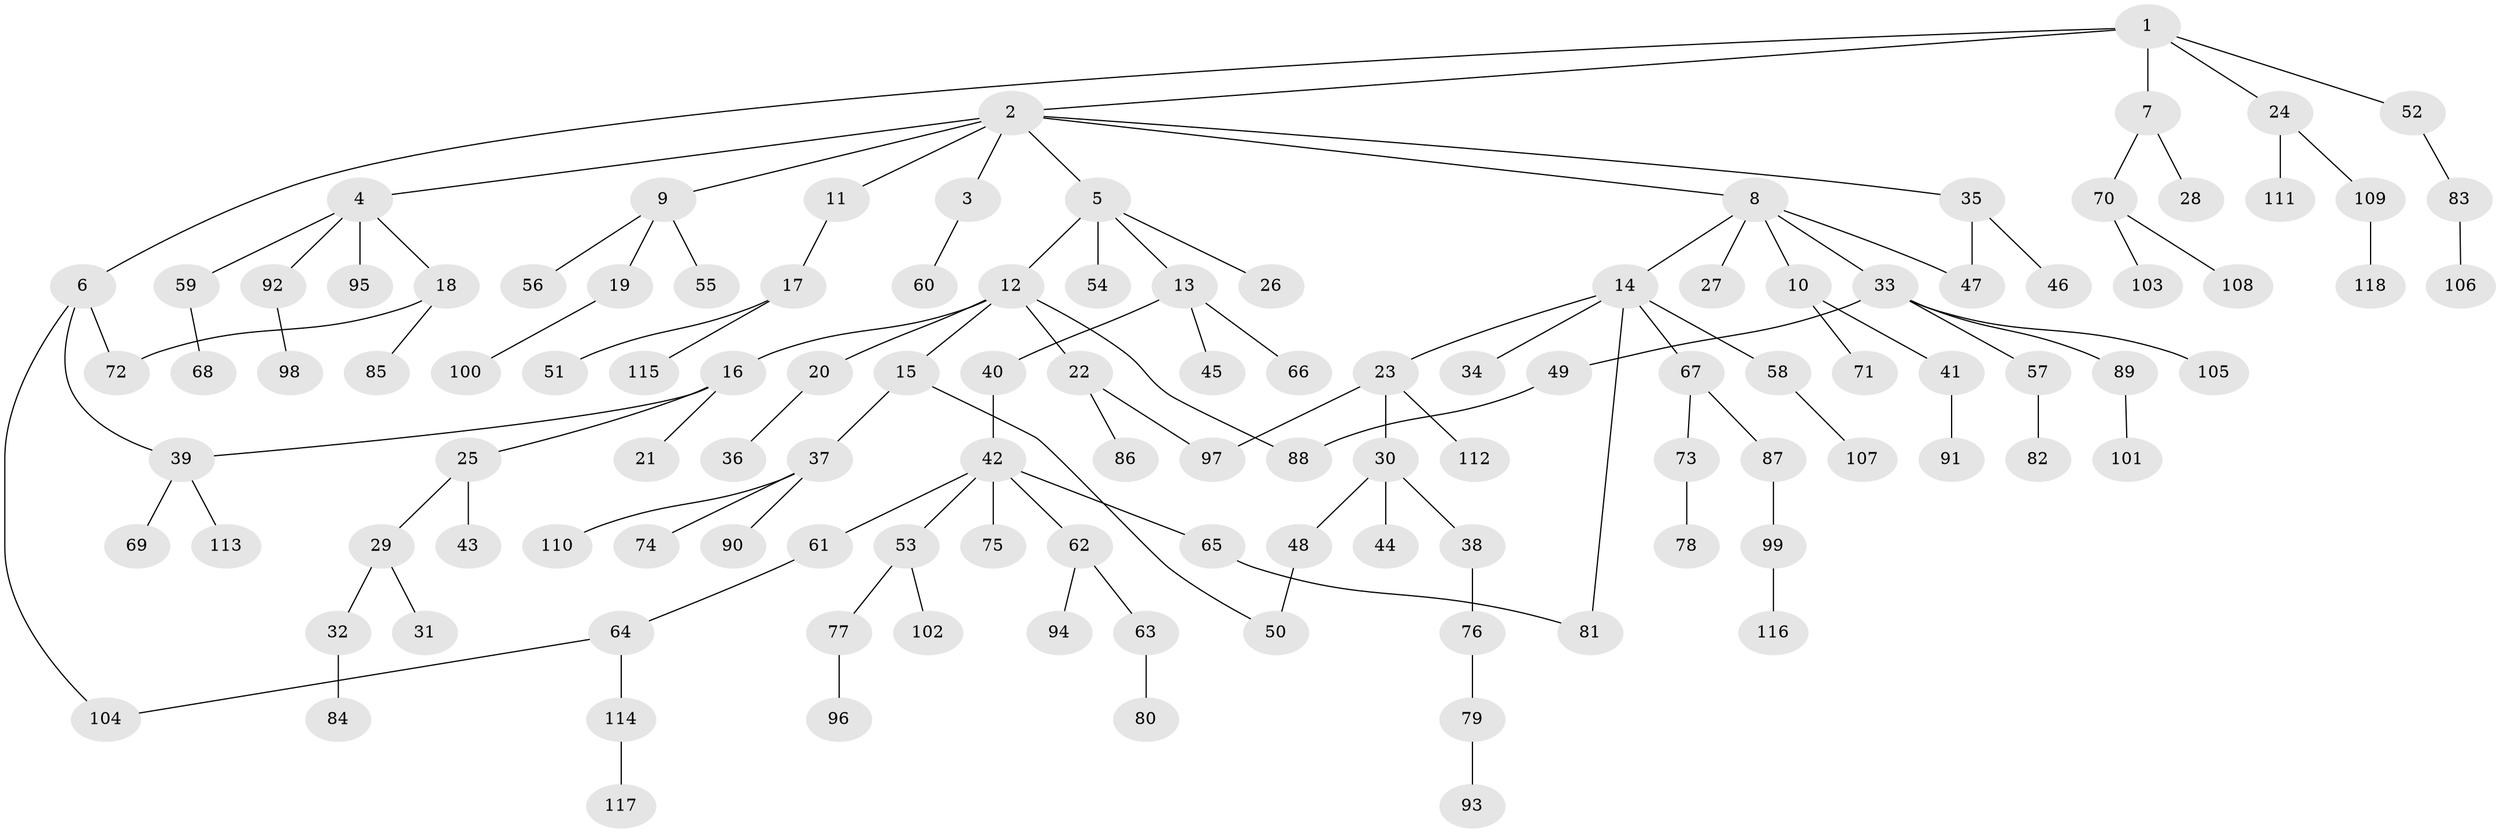 // coarse degree distribution, {11: 0.014285714285714285, 2: 0.2714285714285714, 3: 0.07142857142857142, 5: 0.04285714285714286, 4: 0.08571428571428572, 6: 0.04285714285714286, 1: 0.4714285714285714}
// Generated by graph-tools (version 1.1) at 2025/17/03/04/25 18:17:07]
// undirected, 118 vertices, 125 edges
graph export_dot {
graph [start="1"]
  node [color=gray90,style=filled];
  1;
  2;
  3;
  4;
  5;
  6;
  7;
  8;
  9;
  10;
  11;
  12;
  13;
  14;
  15;
  16;
  17;
  18;
  19;
  20;
  21;
  22;
  23;
  24;
  25;
  26;
  27;
  28;
  29;
  30;
  31;
  32;
  33;
  34;
  35;
  36;
  37;
  38;
  39;
  40;
  41;
  42;
  43;
  44;
  45;
  46;
  47;
  48;
  49;
  50;
  51;
  52;
  53;
  54;
  55;
  56;
  57;
  58;
  59;
  60;
  61;
  62;
  63;
  64;
  65;
  66;
  67;
  68;
  69;
  70;
  71;
  72;
  73;
  74;
  75;
  76;
  77;
  78;
  79;
  80;
  81;
  82;
  83;
  84;
  85;
  86;
  87;
  88;
  89;
  90;
  91;
  92;
  93;
  94;
  95;
  96;
  97;
  98;
  99;
  100;
  101;
  102;
  103;
  104;
  105;
  106;
  107;
  108;
  109;
  110;
  111;
  112;
  113;
  114;
  115;
  116;
  117;
  118;
  1 -- 2;
  1 -- 6;
  1 -- 7;
  1 -- 24;
  1 -- 52;
  2 -- 3;
  2 -- 4;
  2 -- 5;
  2 -- 8;
  2 -- 9;
  2 -- 11;
  2 -- 35;
  3 -- 60;
  4 -- 18;
  4 -- 59;
  4 -- 92;
  4 -- 95;
  5 -- 12;
  5 -- 13;
  5 -- 26;
  5 -- 54;
  6 -- 39;
  6 -- 72;
  6 -- 104;
  7 -- 28;
  7 -- 70;
  8 -- 10;
  8 -- 14;
  8 -- 27;
  8 -- 33;
  8 -- 47;
  9 -- 19;
  9 -- 55;
  9 -- 56;
  10 -- 41;
  10 -- 71;
  11 -- 17;
  12 -- 15;
  12 -- 16;
  12 -- 20;
  12 -- 22;
  12 -- 88;
  13 -- 40;
  13 -- 45;
  13 -- 66;
  14 -- 23;
  14 -- 34;
  14 -- 58;
  14 -- 67;
  14 -- 81;
  15 -- 37;
  15 -- 50;
  16 -- 21;
  16 -- 25;
  16 -- 39;
  17 -- 51;
  17 -- 115;
  18 -- 85;
  18 -- 72;
  19 -- 100;
  20 -- 36;
  22 -- 86;
  22 -- 97;
  23 -- 30;
  23 -- 112;
  23 -- 97;
  24 -- 109;
  24 -- 111;
  25 -- 29;
  25 -- 43;
  29 -- 31;
  29 -- 32;
  30 -- 38;
  30 -- 44;
  30 -- 48;
  32 -- 84;
  33 -- 49;
  33 -- 57;
  33 -- 89;
  33 -- 105;
  35 -- 46;
  35 -- 47;
  37 -- 74;
  37 -- 90;
  37 -- 110;
  38 -- 76;
  39 -- 69;
  39 -- 113;
  40 -- 42;
  41 -- 91;
  42 -- 53;
  42 -- 61;
  42 -- 62;
  42 -- 65;
  42 -- 75;
  48 -- 50;
  49 -- 88;
  52 -- 83;
  53 -- 77;
  53 -- 102;
  57 -- 82;
  58 -- 107;
  59 -- 68;
  61 -- 64;
  62 -- 63;
  62 -- 94;
  63 -- 80;
  64 -- 104;
  64 -- 114;
  65 -- 81;
  67 -- 73;
  67 -- 87;
  70 -- 103;
  70 -- 108;
  73 -- 78;
  76 -- 79;
  77 -- 96;
  79 -- 93;
  83 -- 106;
  87 -- 99;
  89 -- 101;
  92 -- 98;
  99 -- 116;
  109 -- 118;
  114 -- 117;
}
